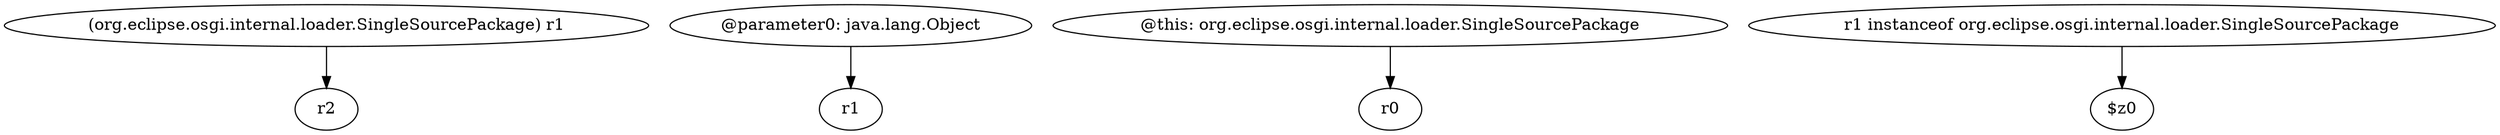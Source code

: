digraph g {
0[label="(org.eclipse.osgi.internal.loader.SingleSourcePackage) r1"]
1[label="r2"]
0->1[label=""]
2[label="@parameter0: java.lang.Object"]
3[label="r1"]
2->3[label=""]
4[label="@this: org.eclipse.osgi.internal.loader.SingleSourcePackage"]
5[label="r0"]
4->5[label=""]
6[label="r1 instanceof org.eclipse.osgi.internal.loader.SingleSourcePackage"]
7[label="$z0"]
6->7[label=""]
}